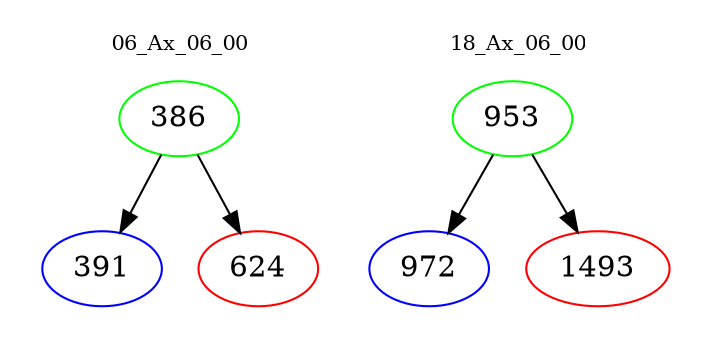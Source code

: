digraph{
subgraph cluster_0 {
color = white
label = "06_Ax_06_00";
fontsize=10;
T0_386 [label="386", color="green"]
T0_386 -> T0_391 [color="black"]
T0_391 [label="391", color="blue"]
T0_386 -> T0_624 [color="black"]
T0_624 [label="624", color="red"]
}
subgraph cluster_1 {
color = white
label = "18_Ax_06_00";
fontsize=10;
T1_953 [label="953", color="green"]
T1_953 -> T1_972 [color="black"]
T1_972 [label="972", color="blue"]
T1_953 -> T1_1493 [color="black"]
T1_1493 [label="1493", color="red"]
}
}

